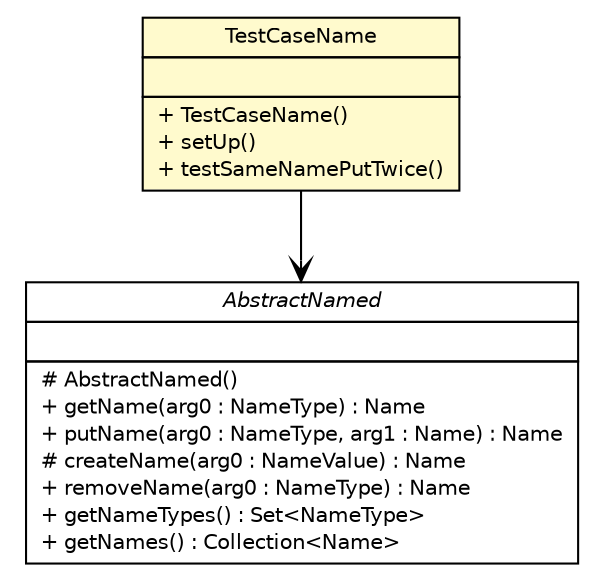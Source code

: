 #!/usr/local/bin/dot
#
# Class diagram 
# Generated by UMLGraph version R5_6-24-gf6e263 (http://www.umlgraph.org/)
#

digraph G {
	edge [fontname="Helvetica",fontsize=10,labelfontname="Helvetica",labelfontsize=10];
	node [fontname="Helvetica",fontsize=10,shape=plaintext];
	nodesep=0.25;
	ranksep=0.5;
	// com.edugility.nomen.TestCaseName
	c10 [label=<<table title="com.edugility.nomen.TestCaseName" border="0" cellborder="1" cellspacing="0" cellpadding="2" port="p" bgcolor="lemonChiffon" href="./TestCaseName.html">
		<tr><td><table border="0" cellspacing="0" cellpadding="1">
<tr><td align="center" balign="center"> TestCaseName </td></tr>
		</table></td></tr>
		<tr><td><table border="0" cellspacing="0" cellpadding="1">
<tr><td align="left" balign="left">  </td></tr>
		</table></td></tr>
		<tr><td><table border="0" cellspacing="0" cellpadding="1">
<tr><td align="left" balign="left"> + TestCaseName() </td></tr>
<tr><td align="left" balign="left"> + setUp() </td></tr>
<tr><td align="left" balign="left"> + testSameNamePutTwice() </td></tr>
		</table></td></tr>
		</table>>, URL="./TestCaseName.html", fontname="Helvetica", fontcolor="black", fontsize=10.0];
	// com.edugility.nomen.TestCaseName NAVASSOC com.edugility.nomen.AbstractNamed
	c10:p -> c13:p [taillabel="", label="", headlabel="", fontname="Helvetica", fontcolor="black", fontsize=10.0, color="black", arrowhead=open];
	// com.edugility.nomen.AbstractNamed
	c13 [label=<<table title="com.edugility.nomen.AbstractNamed" border="0" cellborder="1" cellspacing="0" cellpadding="2" port="p">
		<tr><td><table border="0" cellspacing="0" cellpadding="1">
<tr><td align="center" balign="center"><font face="Helvetica-Oblique"> AbstractNamed </font></td></tr>
		</table></td></tr>
		<tr><td><table border="0" cellspacing="0" cellpadding="1">
<tr><td align="left" balign="left">  </td></tr>
		</table></td></tr>
		<tr><td><table border="0" cellspacing="0" cellpadding="1">
<tr><td align="left" balign="left"> # AbstractNamed() </td></tr>
<tr><td align="left" balign="left"> + getName(arg0 : NameType) : Name </td></tr>
<tr><td align="left" balign="left"> + putName(arg0 : NameType, arg1 : Name) : Name </td></tr>
<tr><td align="left" balign="left"> # createName(arg0 : NameValue) : Name </td></tr>
<tr><td align="left" balign="left"> + removeName(arg0 : NameType) : Name </td></tr>
<tr><td align="left" balign="left"> + getNameTypes() : Set&lt;NameType&gt; </td></tr>
<tr><td align="left" balign="left"> + getNames() : Collection&lt;Name&gt; </td></tr>
		</table></td></tr>
		</table>>, URL="null", fontname="Helvetica", fontcolor="black", fontsize=10.0];
}

